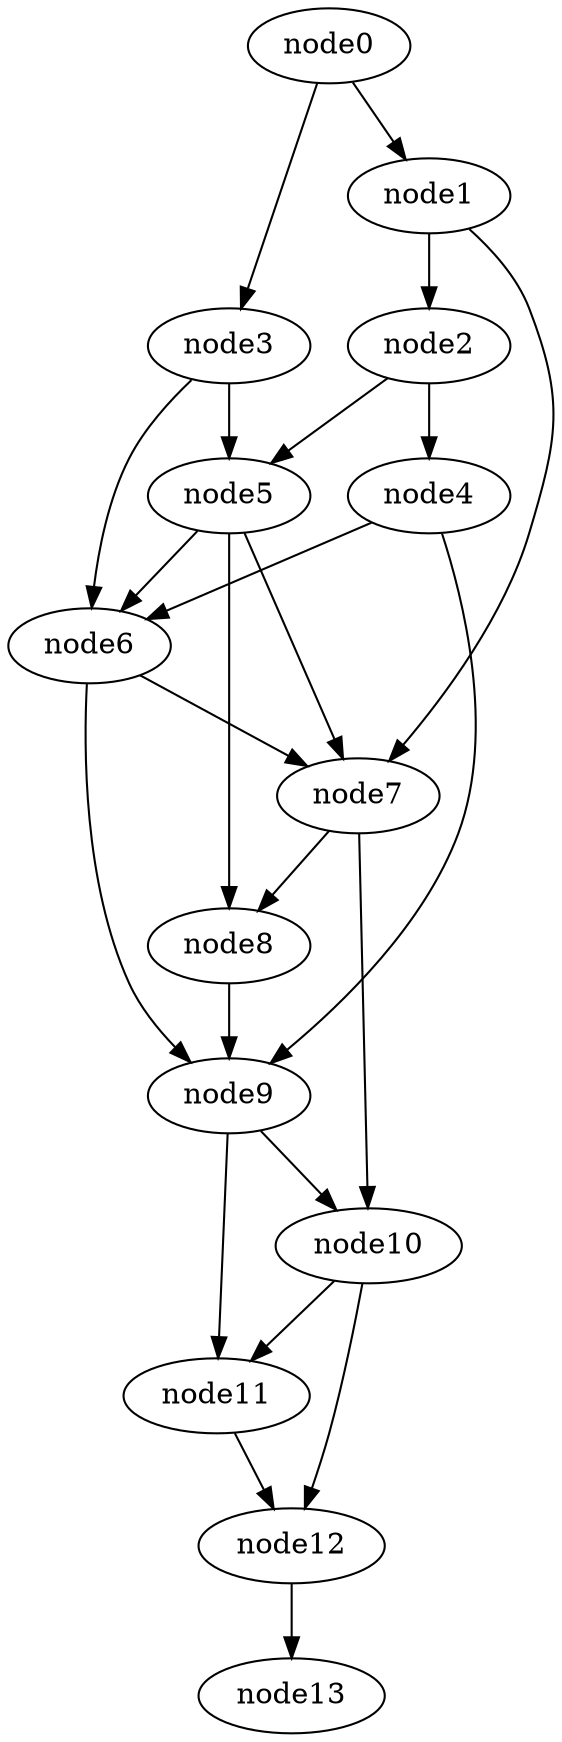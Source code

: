 digraph g{
	node13
	node12 -> node13
	node11 -> node12
	node10 -> node12
	node10 -> node11
	node9 -> node11
	node9 -> node10
	node8 -> node9
	node7 -> node10
	node7 -> node8
	node6 -> node9
	node6 -> node7
	node5 -> node8
	node5 -> node7
	node5 -> node6
	node4 -> node9
	node4 -> node6
	node3 -> node6
	node3 -> node5
	node2 -> node5
	node2 -> node4
	node1 -> node7
	node1 -> node2
	node0 -> node3
	node0 -> node1
}
